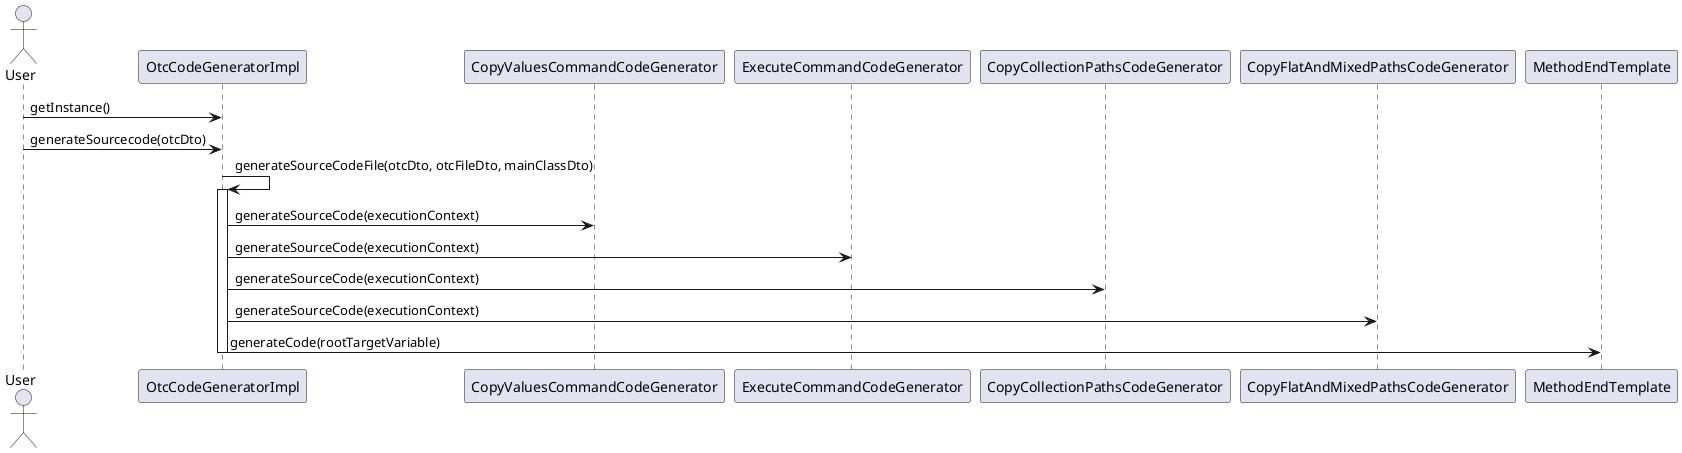@startuml
actor User
participant OtcCodeGeneratorImpl
participant CopyValuesCommandCodeGenerator
participant ExecuteCommandCodeGenerator
participant CopyCollectionPathsCodeGenerator
participant CopyFlatAndMixedPathsCodeGenerator
participant MethodEndTemplate

User -> OtcCodeGeneratorImpl: getInstance()
User -> OtcCodeGeneratorImpl: generateSourcecode(otcDto)
OtcCodeGeneratorImpl -> OtcCodeGeneratorImpl: generateSourceCodeFile(otcDto, otcFileDto, mainClassDto)

activate OtcCodeGeneratorImpl
OtcCodeGeneratorImpl -> CopyValuesCommandCodeGenerator: generateSourceCode(executionContext)
deactivate CopyValuesCommandCodeGenerator

OtcCodeGeneratorImpl -> ExecuteCommandCodeGenerator: generateSourceCode(executionContext)
deactivate ExecuteCommandCodeGenerator

OtcCodeGeneratorImpl -> CopyCollectionPathsCodeGenerator: generateSourceCode(executionContext)
deactivate CopyCollectionPathsCodeGenerator

OtcCodeGeneratorImpl -> CopyFlatAndMixedPathsCodeGenerator: generateSourceCode(executionContext)
deactivate CopyFlatAndMixedPathsCodeGenerator

OtcCodeGeneratorImpl -> MethodEndTemplate: generateCode(rootTargetVariable)
deactivate MethodEndTemplate
deactivate OtcCodeGeneratorImpl
@enduml
